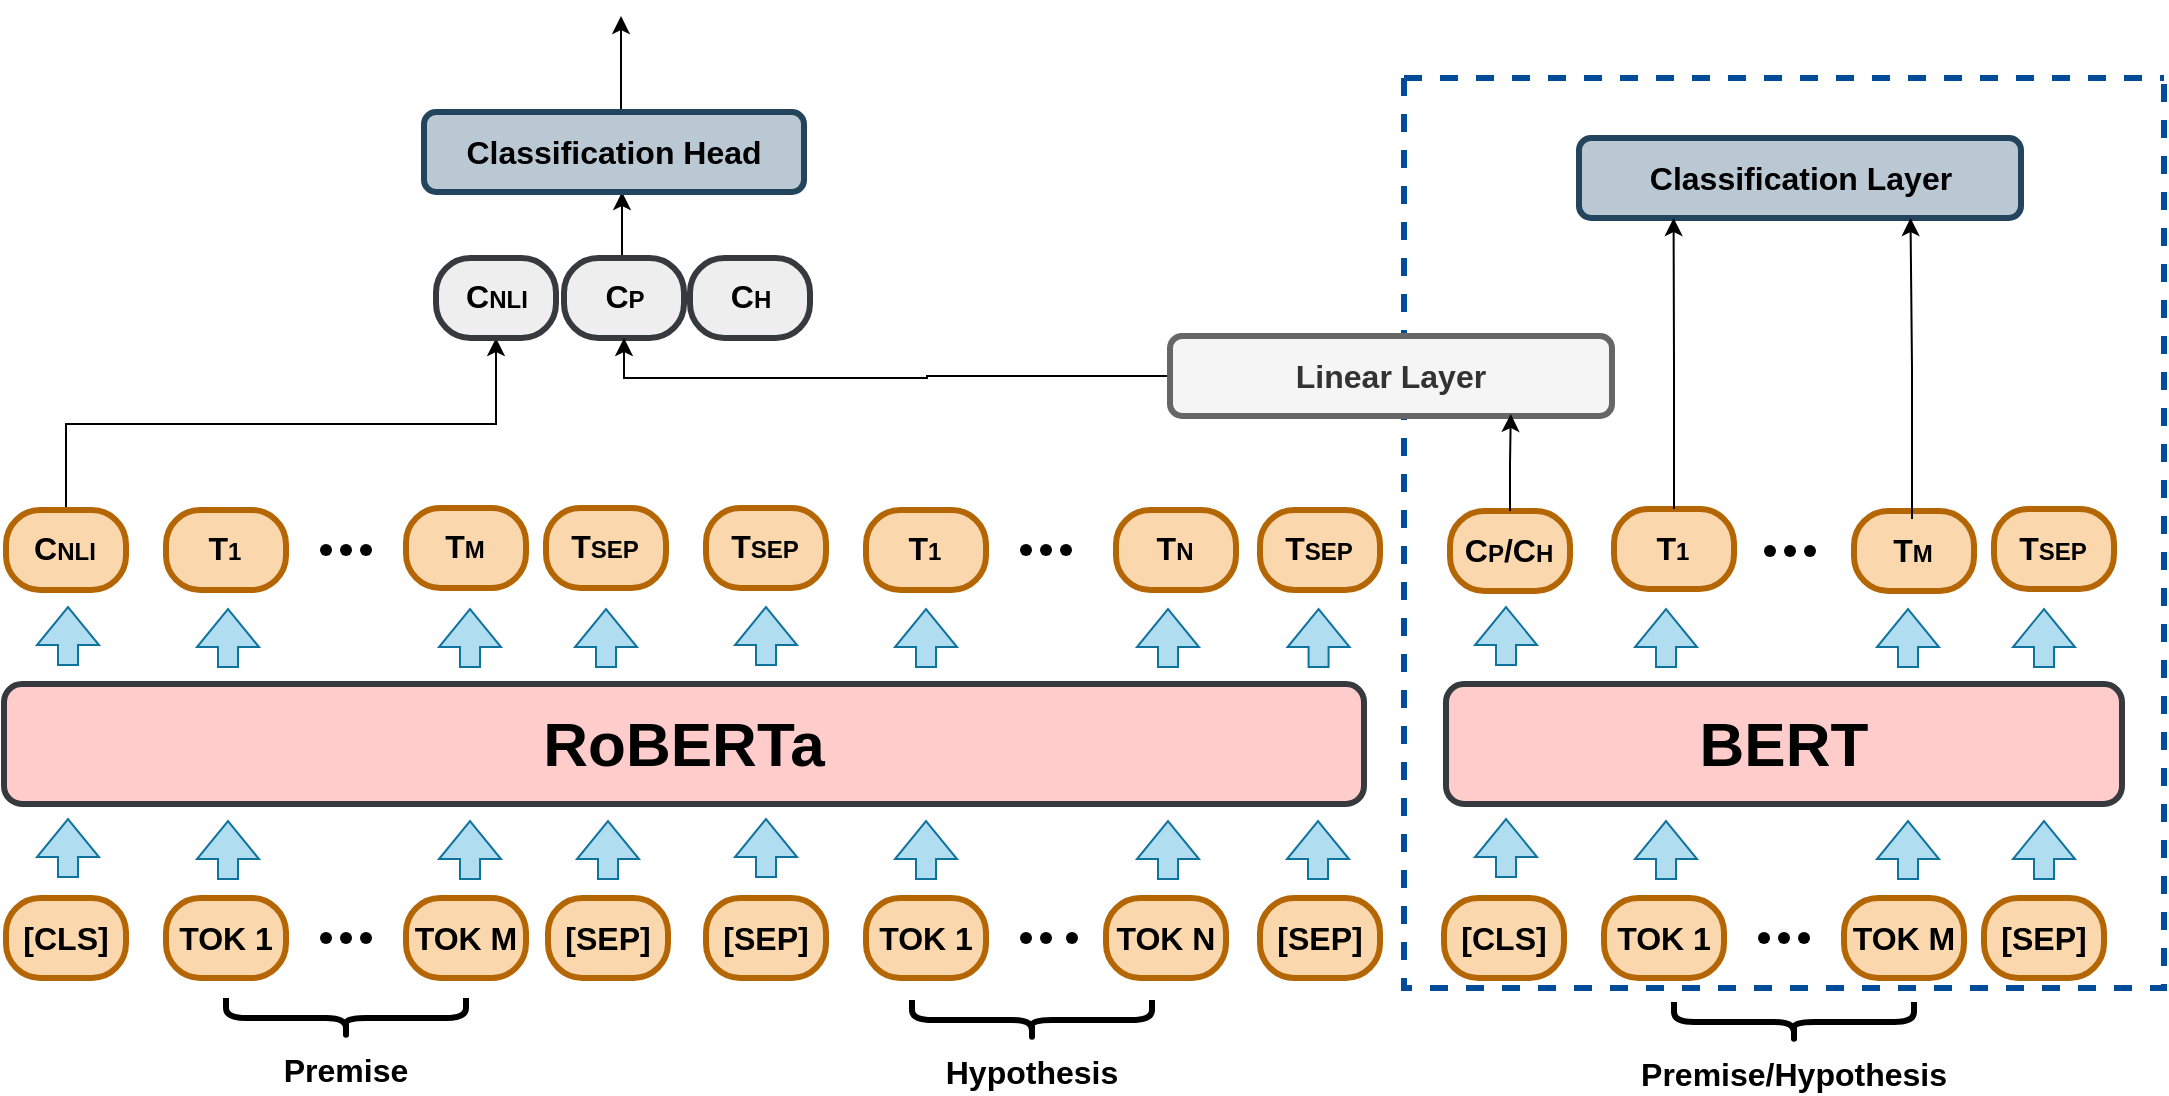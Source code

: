 <mxfile version="24.7.6">
  <diagram name="Page-1" id="c7558073-3199-34d8-9f00-42111426c3f3">
    <mxGraphModel dx="989" dy="624" grid="1" gridSize="10" guides="1" tooltips="1" connect="1" arrows="1" fold="1" page="1" pageScale="1" pageWidth="826" pageHeight="1169" background="none" math="0" shadow="0">
      <root>
        <mxCell id="0" />
        <mxCell id="1" parent="0" />
        <mxCell id="yOjdJgGesfleaYU3HEAB-116" value="" style="shape=flexArrow;endArrow=classic;html=1;rounded=0;fillColor=#b1ddf0;strokeColor=#10739e;movable=1;resizable=1;rotatable=1;deletable=1;editable=1;locked=0;connectable=1;" parent="1" edge="1">
          <mxGeometry width="50" height="50" relative="1" as="geometry">
            <mxPoint x="242" y="650" as="sourcePoint" />
            <mxPoint x="242" y="620" as="targetPoint" />
          </mxGeometry>
        </mxCell>
        <mxCell id="yOjdJgGesfleaYU3HEAB-131" value="" style="shape=flexArrow;endArrow=classic;html=1;rounded=0;fillColor=#b1ddf0;strokeColor=#10739e;movable=1;resizable=1;rotatable=1;deletable=1;editable=1;locked=0;connectable=1;" parent="1" edge="1">
          <mxGeometry width="50" height="50" relative="1" as="geometry">
            <mxPoint x="322" y="651" as="sourcePoint" />
            <mxPoint x="322" y="621" as="targetPoint" />
          </mxGeometry>
        </mxCell>
        <mxCell id="yOjdJgGesfleaYU3HEAB-134" value="" style="shape=flexArrow;endArrow=classic;html=1;rounded=0;fillColor=#b1ddf0;strokeColor=#10739e;movable=1;resizable=1;rotatable=1;deletable=1;editable=1;locked=0;connectable=1;" parent="1" edge="1">
          <mxGeometry width="50" height="50" relative="1" as="geometry">
            <mxPoint x="512" y="651" as="sourcePoint" />
            <mxPoint x="512" y="621" as="targetPoint" />
          </mxGeometry>
        </mxCell>
        <mxCell id="yOjdJgGesfleaYU3HEAB-137" value="" style="shape=flexArrow;endArrow=classic;html=1;rounded=0;fillColor=#b1ddf0;strokeColor=#10739e;movable=1;resizable=1;rotatable=1;deletable=1;editable=1;locked=0;connectable=1;" parent="1" edge="1">
          <mxGeometry width="50" height="50" relative="1" as="geometry">
            <mxPoint x="443" y="651" as="sourcePoint" />
            <mxPoint x="443" y="621" as="targetPoint" />
          </mxGeometry>
        </mxCell>
        <mxCell id="yOjdJgGesfleaYU3HEAB-97" value="[CLS]" style="whiteSpace=wrap;align=center;verticalAlign=middle;fontStyle=1;strokeWidth=3;fillColor=#fad7ac;strokeColor=#b46504;rounded=1;arcSize=43;movable=1;resizable=1;rotatable=1;deletable=1;editable=1;locked=0;connectable=1;fontSize=16;" parent="1" vertex="1">
          <mxGeometry x="211" y="660" width="60" height="40" as="geometry" />
        </mxCell>
        <mxCell id="yOjdJgGesfleaYU3HEAB-98" value="TOK 1" style="whiteSpace=wrap;align=center;verticalAlign=middle;fontStyle=1;strokeWidth=3;fillColor=#fad7ac;strokeColor=#b46504;rounded=1;arcSize=43;movable=1;resizable=1;rotatable=1;deletable=1;editable=1;locked=0;connectable=1;flipH=1;fontSize=16;" parent="1" vertex="1">
          <mxGeometry x="291" y="660" width="60" height="40" as="geometry" />
        </mxCell>
        <mxCell id="yOjdJgGesfleaYU3HEAB-99" value="TOK M" style="whiteSpace=wrap;align=center;verticalAlign=middle;fontStyle=1;strokeWidth=3;fillColor=#fad7ac;strokeColor=#b46504;rounded=1;arcSize=43;movable=1;resizable=1;rotatable=1;deletable=1;editable=1;locked=0;connectable=1;fontSize=16;" parent="1" vertex="1">
          <mxGeometry x="411" y="660" width="60" height="40" as="geometry" />
        </mxCell>
        <mxCell id="yOjdJgGesfleaYU3HEAB-100" value="[SEP]" style="whiteSpace=wrap;align=center;verticalAlign=middle;fontStyle=1;strokeWidth=3;fillColor=#fad7ac;strokeColor=#b46504;rounded=1;arcSize=43;movable=1;resizable=1;rotatable=1;deletable=1;editable=1;locked=0;connectable=1;fontSize=16;" parent="1" vertex="1">
          <mxGeometry x="482" y="660" width="60" height="40" as="geometry" />
        </mxCell>
        <mxCell id="yOjdJgGesfleaYU3HEAB-102" value="[SEP]" style="whiteSpace=wrap;align=center;verticalAlign=middle;fontStyle=1;strokeWidth=3;fillColor=#fad7ac;strokeColor=#b46504;rounded=1;arcSize=43;movable=1;resizable=1;rotatable=1;deletable=1;editable=1;locked=0;connectable=1;fontSize=16;" parent="1" vertex="1">
          <mxGeometry x="561" y="660" width="60" height="40" as="geometry" />
        </mxCell>
        <mxCell id="yOjdJgGesfleaYU3HEAB-104" value="" style="shape=waypoint;sketch=0;fillStyle=solid;size=6;pointerEvents=1;points=[];fillColor=none;resizable=1;rotatable=1;perimeter=centerPerimeter;snapToPoint=1;movable=1;deletable=1;editable=1;locked=0;connectable=1;fontSize=16;" parent="1" vertex="1">
          <mxGeometry x="361" y="670" width="20" height="20" as="geometry" />
        </mxCell>
        <mxCell id="yOjdJgGesfleaYU3HEAB-105" value="" style="shape=waypoint;sketch=0;fillStyle=solid;size=6;pointerEvents=1;points=[];fillColor=none;resizable=1;rotatable=1;perimeter=centerPerimeter;snapToPoint=1;movable=1;deletable=1;editable=1;locked=0;connectable=1;fontSize=16;" parent="1" vertex="1">
          <mxGeometry x="381" y="670" width="20" height="20" as="geometry" />
        </mxCell>
        <mxCell id="yOjdJgGesfleaYU3HEAB-106" value="" style="shape=waypoint;sketch=0;fillStyle=solid;size=6;pointerEvents=1;points=[];fillColor=none;resizable=1;rotatable=1;perimeter=centerPerimeter;snapToPoint=1;movable=1;deletable=1;editable=1;locked=0;connectable=1;fontSize=16;" parent="1" vertex="1">
          <mxGeometry x="371" y="670" width="20" height="20" as="geometry" />
        </mxCell>
        <mxCell id="yOjdJgGesfleaYU3HEAB-108" value="TOK 1" style="whiteSpace=wrap;align=center;verticalAlign=middle;fontStyle=1;strokeWidth=3;fillColor=#fad7ac;strokeColor=#b46504;rounded=1;arcSize=43;movable=1;resizable=1;rotatable=1;deletable=1;editable=1;locked=0;connectable=1;fontSize=16;" parent="1" vertex="1">
          <mxGeometry x="641" y="660" width="60" height="40" as="geometry" />
        </mxCell>
        <mxCell id="yOjdJgGesfleaYU3HEAB-109" value="TOK N" style="whiteSpace=wrap;align=center;verticalAlign=middle;fontStyle=1;strokeWidth=3;fillColor=#fad7ac;strokeColor=#b46504;rounded=1;arcSize=43;movable=1;resizable=1;rotatable=1;deletable=1;editable=1;locked=0;connectable=1;fontSize=16;" parent="1" vertex="1">
          <mxGeometry x="761" y="660" width="60" height="40" as="geometry" />
        </mxCell>
        <mxCell id="yOjdJgGesfleaYU3HEAB-110" value="" style="shape=waypoint;sketch=0;fillStyle=solid;size=6;pointerEvents=1;points=[];fillColor=none;resizable=1;rotatable=1;perimeter=centerPerimeter;snapToPoint=1;movable=1;deletable=1;editable=1;locked=0;connectable=1;fontSize=16;" parent="1" vertex="1">
          <mxGeometry x="711" y="670" width="20" height="20" as="geometry" />
        </mxCell>
        <mxCell id="yOjdJgGesfleaYU3HEAB-111" value="" style="shape=waypoint;sketch=0;fillStyle=solid;size=6;pointerEvents=1;points=[];fillColor=none;resizable=1;rotatable=1;perimeter=centerPerimeter;snapToPoint=1;movable=1;deletable=1;editable=1;locked=0;connectable=1;fontSize=16;" parent="1" vertex="1">
          <mxGeometry x="734" y="670" width="20" height="20" as="geometry" />
        </mxCell>
        <mxCell id="yOjdJgGesfleaYU3HEAB-112" value="" style="shape=waypoint;sketch=0;fillStyle=solid;size=6;pointerEvents=1;points=[];fillColor=none;resizable=1;rotatable=1;perimeter=centerPerimeter;snapToPoint=1;movable=1;deletable=1;editable=1;locked=0;connectable=1;fontSize=16;" parent="1" vertex="1">
          <mxGeometry x="721" y="670" width="20" height="20" as="geometry" />
        </mxCell>
        <mxCell id="yOjdJgGesfleaYU3HEAB-113" value="[SEP]" style="whiteSpace=wrap;align=center;verticalAlign=middle;fontStyle=1;strokeWidth=3;fillColor=#fad7ac;strokeColor=#b46504;rounded=1;arcSize=43;movable=1;resizable=1;rotatable=1;deletable=1;editable=1;locked=0;connectable=1;fontSize=16;" parent="1" vertex="1">
          <mxGeometry x="838" y="660" width="60" height="40" as="geometry" />
        </mxCell>
        <mxCell id="yOjdJgGesfleaYU3HEAB-150" value="" style="shape=flexArrow;endArrow=classic;html=1;rounded=0;fillColor=#b1ddf0;strokeColor=#10739e;movable=1;resizable=1;rotatable=1;deletable=1;editable=1;locked=0;connectable=1;" parent="1" edge="1">
          <mxGeometry width="50" height="50" relative="1" as="geometry">
            <mxPoint x="591" y="650" as="sourcePoint" />
            <mxPoint x="591" y="620" as="targetPoint" />
          </mxGeometry>
        </mxCell>
        <mxCell id="yOjdJgGesfleaYU3HEAB-151" value="" style="shape=flexArrow;endArrow=classic;html=1;rounded=0;fillColor=#b1ddf0;strokeColor=#10739e;movable=1;resizable=1;rotatable=1;deletable=1;editable=1;locked=0;connectable=1;" parent="1" edge="1">
          <mxGeometry width="50" height="50" relative="1" as="geometry">
            <mxPoint x="671" y="651" as="sourcePoint" />
            <mxPoint x="671" y="621" as="targetPoint" />
          </mxGeometry>
        </mxCell>
        <mxCell id="yOjdJgGesfleaYU3HEAB-152" value="" style="shape=flexArrow;endArrow=classic;html=1;rounded=0;fillColor=#b1ddf0;strokeColor=#10739e;movable=1;resizable=1;rotatable=1;deletable=1;editable=1;locked=0;connectable=1;" parent="1" edge="1">
          <mxGeometry width="50" height="50" relative="1" as="geometry">
            <mxPoint x="867" y="651" as="sourcePoint" />
            <mxPoint x="867" y="621" as="targetPoint" />
          </mxGeometry>
        </mxCell>
        <mxCell id="yOjdJgGesfleaYU3HEAB-153" value="" style="shape=flexArrow;endArrow=classic;html=1;rounded=0;fillColor=#b1ddf0;strokeColor=#10739e;movable=1;resizable=1;rotatable=1;deletable=1;editable=1;locked=0;connectable=1;" parent="1" edge="1">
          <mxGeometry width="50" height="50" relative="1" as="geometry">
            <mxPoint x="792" y="651" as="sourcePoint" />
            <mxPoint x="792" y="621" as="targetPoint" />
          </mxGeometry>
        </mxCell>
        <mxCell id="yOjdJgGesfleaYU3HEAB-154" value="&lt;font face=&quot;Helvetica&quot; style=&quot;font-size: 31px;&quot;&gt;&lt;b style=&quot;font-size: 31px;&quot;&gt;RoBERTa&lt;/b&gt;&lt;/font&gt;" style="rounded=1;whiteSpace=wrap;html=1;fillColor=#ffcccc;strokeColor=#36393d;strokeWidth=3;fontSize=31;" parent="1" vertex="1">
          <mxGeometry x="210" y="553" width="680" height="60" as="geometry" />
        </mxCell>
        <mxCell id="yOjdJgGesfleaYU3HEAB-209" style="edgeStyle=orthogonalEdgeStyle;rounded=0;orthogonalLoop=1;jettySize=auto;html=1;exitX=0.5;exitY=0;exitDx=0;exitDy=0;" parent="1" source="yOjdJgGesfleaYU3HEAB-155" target="yOjdJgGesfleaYU3HEAB-179" edge="1">
          <mxGeometry relative="1" as="geometry" />
        </mxCell>
        <mxCell id="yOjdJgGesfleaYU3HEAB-155" value="" style="whiteSpace=wrap;align=center;verticalAlign=middle;fontStyle=1;strokeWidth=3;fillColor=#fad7ac;strokeColor=#b46504;rounded=1;arcSize=43;movable=1;resizable=1;rotatable=1;deletable=1;editable=1;locked=0;connectable=1;fontSize=16;" parent="1" vertex="1">
          <mxGeometry x="211" y="466" width="60" height="40" as="geometry" />
        </mxCell>
        <mxCell id="yOjdJgGesfleaYU3HEAB-160" value="" style="shape=waypoint;sketch=0;fillStyle=solid;size=6;pointerEvents=1;points=[];fillColor=none;resizable=1;rotatable=1;perimeter=centerPerimeter;snapToPoint=1;movable=1;deletable=1;editable=1;locked=0;connectable=1;fontSize=16;" parent="1" vertex="1">
          <mxGeometry x="361" y="476" width="20" height="20" as="geometry" />
        </mxCell>
        <mxCell id="yOjdJgGesfleaYU3HEAB-161" value="" style="shape=waypoint;sketch=0;fillStyle=solid;size=6;pointerEvents=1;points=[];fillColor=none;resizable=1;rotatable=1;perimeter=centerPerimeter;snapToPoint=1;movable=1;deletable=1;editable=1;locked=0;connectable=1;fontSize=16;" parent="1" vertex="1">
          <mxGeometry x="381" y="476" width="20" height="20" as="geometry" />
        </mxCell>
        <mxCell id="yOjdJgGesfleaYU3HEAB-162" value="" style="shape=waypoint;sketch=0;fillStyle=solid;size=6;pointerEvents=1;points=[];fillColor=none;resizable=1;rotatable=1;perimeter=centerPerimeter;snapToPoint=1;movable=1;deletable=1;editable=1;locked=0;connectable=1;fontSize=16;" parent="1" vertex="1">
          <mxGeometry x="371" y="476" width="20" height="20" as="geometry" />
        </mxCell>
        <mxCell id="yOjdJgGesfleaYU3HEAB-165" value="" style="shape=waypoint;sketch=0;fillStyle=solid;size=6;pointerEvents=1;points=[];fillColor=none;resizable=1;rotatable=1;perimeter=centerPerimeter;snapToPoint=1;movable=1;deletable=1;editable=1;locked=0;connectable=1;fontSize=16;" parent="1" vertex="1">
          <mxGeometry x="711" y="476" width="20" height="20" as="geometry" />
        </mxCell>
        <mxCell id="yOjdJgGesfleaYU3HEAB-166" value="" style="shape=waypoint;sketch=0;fillStyle=solid;size=6;pointerEvents=1;points=[];fillColor=none;resizable=1;rotatable=1;perimeter=centerPerimeter;snapToPoint=1;movable=1;deletable=1;editable=1;locked=0;connectable=1;fontSize=16;" parent="1" vertex="1">
          <mxGeometry x="731" y="476" width="20" height="20" as="geometry" />
        </mxCell>
        <mxCell id="yOjdJgGesfleaYU3HEAB-167" value="" style="shape=waypoint;sketch=0;fillStyle=solid;size=6;pointerEvents=1;points=[];fillColor=none;resizable=1;rotatable=1;perimeter=centerPerimeter;snapToPoint=1;movable=1;deletable=1;editable=1;locked=0;connectable=1;fontSize=16;" parent="1" vertex="1">
          <mxGeometry x="721" y="476" width="20" height="20" as="geometry" />
        </mxCell>
        <mxCell id="yOjdJgGesfleaYU3HEAB-169" value="" style="shape=flexArrow;endArrow=classic;html=1;rounded=0;fillColor=#b1ddf0;strokeColor=#10739e;movable=1;resizable=1;rotatable=1;deletable=1;editable=1;locked=0;connectable=1;" parent="1" edge="1">
          <mxGeometry width="50" height="50" relative="1" as="geometry">
            <mxPoint x="242" y="544" as="sourcePoint" />
            <mxPoint x="242" y="514" as="targetPoint" />
          </mxGeometry>
        </mxCell>
        <mxCell id="yOjdJgGesfleaYU3HEAB-170" value="" style="shape=flexArrow;endArrow=classic;html=1;rounded=0;fillColor=#b1ddf0;strokeColor=#10739e;movable=1;resizable=1;rotatable=1;deletable=1;editable=1;locked=0;connectable=1;" parent="1" edge="1">
          <mxGeometry width="50" height="50" relative="1" as="geometry">
            <mxPoint x="322" y="545" as="sourcePoint" />
            <mxPoint x="322" y="515" as="targetPoint" />
          </mxGeometry>
        </mxCell>
        <mxCell id="yOjdJgGesfleaYU3HEAB-171" value="" style="shape=flexArrow;endArrow=classic;html=1;rounded=0;fillColor=#b1ddf0;strokeColor=#10739e;movable=1;resizable=1;rotatable=1;deletable=1;editable=1;locked=0;connectable=1;" parent="1" edge="1">
          <mxGeometry width="50" height="50" relative="1" as="geometry">
            <mxPoint x="511" y="545" as="sourcePoint" />
            <mxPoint x="511" y="515" as="targetPoint" />
          </mxGeometry>
        </mxCell>
        <mxCell id="yOjdJgGesfleaYU3HEAB-172" value="" style="shape=flexArrow;endArrow=classic;html=1;rounded=0;fillColor=#b1ddf0;strokeColor=#10739e;movable=1;resizable=1;rotatable=1;deletable=1;editable=1;locked=0;connectable=1;" parent="1" edge="1">
          <mxGeometry width="50" height="50" relative="1" as="geometry">
            <mxPoint x="443" y="545" as="sourcePoint" />
            <mxPoint x="443" y="515" as="targetPoint" />
          </mxGeometry>
        </mxCell>
        <mxCell id="yOjdJgGesfleaYU3HEAB-173" value="" style="shape=flexArrow;endArrow=classic;html=1;rounded=0;fillColor=#b1ddf0;strokeColor=#10739e;movable=1;resizable=1;rotatable=1;deletable=1;editable=1;locked=0;connectable=1;" parent="1" edge="1">
          <mxGeometry width="50" height="50" relative="1" as="geometry">
            <mxPoint x="591" y="544" as="sourcePoint" />
            <mxPoint x="591" y="514" as="targetPoint" />
          </mxGeometry>
        </mxCell>
        <mxCell id="yOjdJgGesfleaYU3HEAB-174" value="" style="shape=flexArrow;endArrow=classic;html=1;rounded=0;fillColor=#b1ddf0;strokeColor=#10739e;movable=1;resizable=1;rotatable=1;deletable=1;editable=1;locked=0;connectable=1;" parent="1" edge="1">
          <mxGeometry width="50" height="50" relative="1" as="geometry">
            <mxPoint x="671" y="545" as="sourcePoint" />
            <mxPoint x="671" y="515" as="targetPoint" />
          </mxGeometry>
        </mxCell>
        <mxCell id="yOjdJgGesfleaYU3HEAB-175" value="" style="shape=flexArrow;endArrow=classic;html=1;rounded=0;fillColor=#b1ddf0;strokeColor=#10739e;movable=1;resizable=1;rotatable=1;deletable=1;editable=1;locked=0;connectable=1;" parent="1" edge="1">
          <mxGeometry width="50" height="50" relative="1" as="geometry">
            <mxPoint x="867.29" y="545" as="sourcePoint" />
            <mxPoint x="867.29" y="515" as="targetPoint" />
          </mxGeometry>
        </mxCell>
        <mxCell id="yOjdJgGesfleaYU3HEAB-176" value="" style="shape=flexArrow;endArrow=classic;html=1;rounded=0;fillColor=#b1ddf0;strokeColor=#10739e;movable=1;resizable=1;rotatable=1;deletable=1;editable=1;locked=0;connectable=1;" parent="1" edge="1">
          <mxGeometry width="50" height="50" relative="1" as="geometry">
            <mxPoint x="792" y="545" as="sourcePoint" />
            <mxPoint x="792" y="515" as="targetPoint" />
          </mxGeometry>
        </mxCell>
        <mxCell id="yOjdJgGesfleaYU3HEAB-179" value="" style="whiteSpace=wrap;align=center;verticalAlign=middle;fontStyle=1;strokeWidth=3;fillColor=#eeeeee;strokeColor=#36393d;rounded=1;arcSize=43;movable=1;resizable=1;rotatable=1;deletable=1;editable=1;locked=0;connectable=1;fontSize=16;textShadow=1;" parent="1" vertex="1">
          <mxGeometry x="426" y="340" width="60" height="40" as="geometry" />
        </mxCell>
        <mxCell id="yOjdJgGesfleaYU3HEAB-219" style="edgeStyle=orthogonalEdgeStyle;rounded=0;orthogonalLoop=1;jettySize=auto;html=1;exitX=0.5;exitY=0;exitDx=0;exitDy=0;entryX=0.5;entryY=1;entryDx=0;entryDy=0;" parent="1" edge="1">
          <mxGeometry relative="1" as="geometry">
            <mxPoint x="524" y="340" as="sourcePoint" />
            <mxPoint x="519" y="307" as="targetPoint" />
          </mxGeometry>
        </mxCell>
        <mxCell id="yOjdJgGesfleaYU3HEAB-180" value="" style="whiteSpace=wrap;align=center;verticalAlign=middle;fontStyle=1;strokeWidth=3;fillColor=#eeeeee;strokeColor=#36393d;rounded=1;arcSize=43;movable=1;resizable=1;rotatable=1;deletable=1;editable=1;locked=0;connectable=1;fontSize=16;" parent="1" vertex="1">
          <mxGeometry x="490" y="340" width="60" height="40" as="geometry" />
        </mxCell>
        <mxCell id="yOjdJgGesfleaYU3HEAB-181" value="" style="whiteSpace=wrap;align=center;verticalAlign=middle;fontStyle=1;strokeWidth=3;fillColor=#eeeeee;strokeColor=#36393d;rounded=1;arcSize=43;movable=1;resizable=1;rotatable=1;deletable=1;editable=1;locked=0;connectable=1;fontSize=16;" parent="1" vertex="1">
          <mxGeometry x="553" y="340" width="60" height="40" as="geometry" />
        </mxCell>
        <mxCell id="yOjdJgGesfleaYU3HEAB-221" value="" style="edgeStyle=orthogonalEdgeStyle;rounded=0;orthogonalLoop=1;jettySize=auto;html=1;" parent="1" edge="1">
          <mxGeometry relative="1" as="geometry">
            <mxPoint x="518.5" y="299" as="sourcePoint" />
            <mxPoint x="518.5" y="219" as="targetPoint" />
          </mxGeometry>
        </mxCell>
        <mxCell id="yOjdJgGesfleaYU3HEAB-182" value="&lt;font face=&quot;Helvetica&quot; style=&quot;font-size: 16px;&quot;&gt;&lt;b style=&quot;font-size: 16px;&quot;&gt;Classification Head&lt;/b&gt;&lt;/font&gt;" style="rounded=1;whiteSpace=wrap;html=1;strokeWidth=3;fillColor=#bac8d3;strokeColor=#23445d;fontSize=16;" parent="1" vertex="1">
          <mxGeometry x="420" y="267" width="190" height="40" as="geometry" />
        </mxCell>
        <mxCell id="yOjdJgGesfleaYU3HEAB-184" value="" style="shape=flexArrow;endArrow=classic;html=1;rounded=0;fillColor=#b1ddf0;strokeColor=#10739e;movable=1;resizable=1;rotatable=1;deletable=1;editable=1;locked=0;connectable=1;" parent="1" edge="1">
          <mxGeometry width="50" height="50" relative="1" as="geometry">
            <mxPoint x="961" y="650" as="sourcePoint" />
            <mxPoint x="961" y="620" as="targetPoint" />
          </mxGeometry>
        </mxCell>
        <mxCell id="yOjdJgGesfleaYU3HEAB-185" value="" style="shape=flexArrow;endArrow=classic;html=1;rounded=0;fillColor=#b1ddf0;strokeColor=#10739e;movable=1;resizable=1;rotatable=1;deletable=1;editable=1;locked=0;connectable=1;" parent="1" edge="1">
          <mxGeometry width="50" height="50" relative="1" as="geometry">
            <mxPoint x="1041" y="651" as="sourcePoint" />
            <mxPoint x="1041" y="621" as="targetPoint" />
          </mxGeometry>
        </mxCell>
        <mxCell id="yOjdJgGesfleaYU3HEAB-186" value="" style="shape=flexArrow;endArrow=classic;html=1;rounded=0;fillColor=#b1ddf0;strokeColor=#10739e;movable=1;resizable=1;rotatable=1;deletable=1;editable=1;locked=0;connectable=1;" parent="1" edge="1">
          <mxGeometry width="50" height="50" relative="1" as="geometry">
            <mxPoint x="1230" y="651" as="sourcePoint" />
            <mxPoint x="1230" y="621" as="targetPoint" />
          </mxGeometry>
        </mxCell>
        <mxCell id="yOjdJgGesfleaYU3HEAB-187" value="" style="shape=flexArrow;endArrow=classic;html=1;rounded=0;fillColor=#b1ddf0;strokeColor=#10739e;movable=1;resizable=1;rotatable=1;deletable=1;editable=1;locked=0;connectable=1;" parent="1" edge="1">
          <mxGeometry width="50" height="50" relative="1" as="geometry">
            <mxPoint x="1162" y="651" as="sourcePoint" />
            <mxPoint x="1162" y="621" as="targetPoint" />
          </mxGeometry>
        </mxCell>
        <mxCell id="yOjdJgGesfleaYU3HEAB-188" value="[CLS]" style="whiteSpace=wrap;align=center;verticalAlign=middle;fontStyle=1;strokeWidth=3;fillColor=#fad7ac;strokeColor=#b46504;rounded=1;arcSize=43;movable=1;resizable=1;rotatable=1;deletable=1;editable=1;locked=0;connectable=1;fontSize=16;" parent="1" vertex="1">
          <mxGeometry x="930" y="660" width="60" height="40" as="geometry" />
        </mxCell>
        <mxCell id="yOjdJgGesfleaYU3HEAB-189" value="TOK 1" style="whiteSpace=wrap;align=center;verticalAlign=middle;fontStyle=1;strokeWidth=3;fillColor=#fad7ac;strokeColor=#b46504;rounded=1;arcSize=43;movable=1;resizable=1;rotatable=1;deletable=1;editable=1;locked=0;connectable=1;flipH=1;fontSize=16;" parent="1" vertex="1">
          <mxGeometry x="1010" y="660" width="60" height="40" as="geometry" />
        </mxCell>
        <mxCell id="yOjdJgGesfleaYU3HEAB-190" value="TOK M" style="whiteSpace=wrap;align=center;verticalAlign=middle;fontStyle=1;strokeWidth=3;fillColor=#fad7ac;strokeColor=#b46504;rounded=1;arcSize=43;movable=1;resizable=1;rotatable=1;deletable=1;editable=1;locked=0;connectable=1;fontSize=16;" parent="1" vertex="1">
          <mxGeometry x="1130" y="660" width="60" height="40" as="geometry" />
        </mxCell>
        <mxCell id="yOjdJgGesfleaYU3HEAB-191" value="[SEP]" style="whiteSpace=wrap;align=center;verticalAlign=middle;fontStyle=1;strokeWidth=3;fillColor=#fad7ac;strokeColor=#b46504;rounded=1;arcSize=43;movable=1;resizable=1;rotatable=1;deletable=1;editable=1;locked=0;connectable=1;fontSize=16;" parent="1" vertex="1">
          <mxGeometry x="1200" y="660" width="60" height="40" as="geometry" />
        </mxCell>
        <mxCell id="yOjdJgGesfleaYU3HEAB-192" value="" style="shape=waypoint;sketch=0;fillStyle=solid;size=6;pointerEvents=1;points=[];fillColor=none;resizable=1;rotatable=1;perimeter=centerPerimeter;snapToPoint=1;movable=1;deletable=1;editable=1;locked=0;connectable=1;fontSize=16;" parent="1" vertex="1">
          <mxGeometry x="1080" y="670" width="20" height="20" as="geometry" />
        </mxCell>
        <mxCell id="yOjdJgGesfleaYU3HEAB-193" value="" style="shape=waypoint;sketch=0;fillStyle=solid;size=6;pointerEvents=1;points=[];fillColor=none;resizable=1;rotatable=1;perimeter=centerPerimeter;snapToPoint=1;movable=1;deletable=1;editable=1;locked=0;connectable=1;fontSize=16;" parent="1" vertex="1">
          <mxGeometry x="1100" y="670" width="20" height="20" as="geometry" />
        </mxCell>
        <mxCell id="yOjdJgGesfleaYU3HEAB-194" value="" style="shape=waypoint;sketch=0;fillStyle=solid;size=6;pointerEvents=1;points=[];fillColor=none;resizable=1;rotatable=1;perimeter=centerPerimeter;snapToPoint=1;movable=1;deletable=1;editable=1;locked=0;connectable=1;fontSize=16;" parent="1" vertex="1">
          <mxGeometry x="1090" y="670" width="20" height="20" as="geometry" />
        </mxCell>
        <mxCell id="yOjdJgGesfleaYU3HEAB-202" value="" style="shape=flexArrow;endArrow=classic;html=1;rounded=0;fillColor=#b1ddf0;strokeColor=#10739e;movable=1;resizable=1;rotatable=1;deletable=1;editable=1;locked=0;connectable=1;" parent="1" edge="1">
          <mxGeometry width="50" height="50" relative="1" as="geometry">
            <mxPoint x="961" y="544" as="sourcePoint" />
            <mxPoint x="961" y="514" as="targetPoint" />
          </mxGeometry>
        </mxCell>
        <mxCell id="yOjdJgGesfleaYU3HEAB-203" value="" style="shape=flexArrow;endArrow=classic;html=1;rounded=0;fillColor=#b1ddf0;strokeColor=#10739e;movable=1;resizable=1;rotatable=1;deletable=1;editable=1;locked=0;connectable=1;" parent="1" edge="1">
          <mxGeometry width="50" height="50" relative="1" as="geometry">
            <mxPoint x="1041" y="545" as="sourcePoint" />
            <mxPoint x="1041" y="515" as="targetPoint" />
          </mxGeometry>
        </mxCell>
        <mxCell id="yOjdJgGesfleaYU3HEAB-204" value="" style="shape=flexArrow;endArrow=classic;html=1;rounded=0;fillColor=#b1ddf0;strokeColor=#10739e;movable=1;resizable=1;rotatable=1;deletable=1;editable=1;locked=0;connectable=1;" parent="1" edge="1">
          <mxGeometry width="50" height="50" relative="1" as="geometry">
            <mxPoint x="1230" y="545" as="sourcePoint" />
            <mxPoint x="1230" y="515" as="targetPoint" />
          </mxGeometry>
        </mxCell>
        <mxCell id="yOjdJgGesfleaYU3HEAB-205" value="" style="shape=flexArrow;endArrow=classic;html=1;rounded=0;fillColor=#b1ddf0;strokeColor=#10739e;movable=1;resizable=1;rotatable=1;deletable=1;editable=1;locked=0;connectable=1;" parent="1" edge="1">
          <mxGeometry width="50" height="50" relative="1" as="geometry">
            <mxPoint x="1162" y="545" as="sourcePoint" />
            <mxPoint x="1162" y="515" as="targetPoint" />
          </mxGeometry>
        </mxCell>
        <mxCell id="yOjdJgGesfleaYU3HEAB-206" value="&lt;font face=&quot;Helvetica&quot; style=&quot;font-size: 31px;&quot;&gt;&lt;b style=&quot;font-size: 31px;&quot;&gt;BERT&lt;/b&gt;&lt;/font&gt;" style="rounded=1;whiteSpace=wrap;html=1;fillColor=#ffcccc;strokeColor=#36393d;strokeWidth=3;fontSize=31;" parent="1" vertex="1">
          <mxGeometry x="931" y="553" width="338" height="60" as="geometry" />
        </mxCell>
        <mxCell id="yOjdJgGesfleaYU3HEAB-207" value="&lt;font style=&quot;font-size: 16px;&quot; face=&quot;Helvetica&quot;&gt;&lt;b style=&quot;font-size: 16px;&quot;&gt;Classification Layer&lt;/b&gt;&lt;/font&gt;" style="rounded=1;whiteSpace=wrap;html=1;strokeWidth=3;fillColor=#bac8d3;strokeColor=#23445d;fontSize=16;" parent="1" vertex="1">
          <mxGeometry x="997.5" y="280" width="221" height="40" as="geometry" />
        </mxCell>
        <mxCell id="yOjdJgGesfleaYU3HEAB-210" style="edgeStyle=orthogonalEdgeStyle;rounded=0;orthogonalLoop=1;jettySize=auto;html=1;exitX=0;exitY=0.5;exitDx=0;exitDy=0;entryX=0.5;entryY=1;entryDx=0;entryDy=0;" parent="1" source="yOjdJgGesfleaYU3HEAB-208" target="yOjdJgGesfleaYU3HEAB-180" edge="1">
          <mxGeometry relative="1" as="geometry" />
        </mxCell>
        <mxCell id="yOjdJgGesfleaYU3HEAB-212" value="" style="swimlane;startSize=0;strokeWidth=3;dashed=1;strokeColor=#004C99;" parent="1" vertex="1">
          <mxGeometry x="910" y="250" width="380" height="455" as="geometry" />
        </mxCell>
        <mxCell id="-4hhy1pUOCJqZTsLrMnr-24" value="" style="whiteSpace=wrap;align=center;verticalAlign=middle;fontStyle=1;strokeWidth=3;fillColor=#fad7ac;strokeColor=#b46504;rounded=1;arcSize=43;movable=1;resizable=1;rotatable=1;deletable=1;editable=1;locked=0;connectable=1;fontSize=16;" vertex="1" parent="yOjdJgGesfleaYU3HEAB-212">
          <mxGeometry x="23" y="216.5" width="60" height="40" as="geometry" />
        </mxCell>
        <mxCell id="-4hhy1pUOCJqZTsLrMnr-25" value="" style="shape=waypoint;sketch=0;fillStyle=solid;size=6;pointerEvents=1;points=[];fillColor=none;resizable=1;rotatable=1;perimeter=centerPerimeter;snapToPoint=1;movable=1;deletable=1;editable=1;locked=0;connectable=1;fontSize=16;" vertex="1" parent="yOjdJgGesfleaYU3HEAB-212">
          <mxGeometry x="173" y="226.5" width="20" height="20" as="geometry" />
        </mxCell>
        <mxCell id="-4hhy1pUOCJqZTsLrMnr-26" value="" style="shape=waypoint;sketch=0;fillStyle=solid;size=6;pointerEvents=1;points=[];fillColor=none;resizable=1;rotatable=1;perimeter=centerPerimeter;snapToPoint=1;movable=1;deletable=1;editable=1;locked=0;connectable=1;fontSize=16;" vertex="1" parent="yOjdJgGesfleaYU3HEAB-212">
          <mxGeometry x="193" y="226.5" width="20" height="20" as="geometry" />
        </mxCell>
        <mxCell id="-4hhy1pUOCJqZTsLrMnr-27" value="" style="shape=waypoint;sketch=0;fillStyle=solid;size=6;pointerEvents=1;points=[];fillColor=none;resizable=1;rotatable=1;perimeter=centerPerimeter;snapToPoint=1;movable=1;deletable=1;editable=1;locked=0;connectable=1;fontSize=16;" vertex="1" parent="yOjdJgGesfleaYU3HEAB-212">
          <mxGeometry x="183" y="226.5" width="20" height="20" as="geometry" />
        </mxCell>
        <mxCell id="-4hhy1pUOCJqZTsLrMnr-28" value="&lt;span&gt;&lt;font style=&quot;font-size: 16px;&quot;&gt;C&lt;/font&gt;P&lt;/span&gt;&lt;font style=&quot;font-size: 16px;&quot;&gt;/&lt;/font&gt;&lt;font style=&quot;&quot;&gt;&lt;span style=&quot;font-size: 16px;&quot;&gt;C&lt;/span&gt;&lt;/font&gt;H" style="text;html=1;align=center;verticalAlign=middle;resizable=0;points=[];autosize=1;strokeColor=none;fillColor=none;fontStyle=1" vertex="1" parent="yOjdJgGesfleaYU3HEAB-212">
          <mxGeometry x="17" y="220.5" width="70" height="30" as="geometry" />
        </mxCell>
        <mxCell id="-4hhy1pUOCJqZTsLrMnr-29" value="" style="whiteSpace=wrap;align=center;verticalAlign=middle;fontStyle=1;strokeWidth=3;fillColor=#fad7ac;strokeColor=#b46504;rounded=1;arcSize=43;movable=1;resizable=1;rotatable=1;deletable=1;editable=1;locked=0;connectable=1;fontSize=16;" vertex="1" parent="yOjdJgGesfleaYU3HEAB-212">
          <mxGeometry x="105" y="215.5" width="60" height="40" as="geometry" />
        </mxCell>
        <mxCell id="-4hhy1pUOCJqZTsLrMnr-30" value="&lt;span style=&quot;font-size: 16px;&quot;&gt;T&lt;/span&gt;1" style="text;html=1;align=center;verticalAlign=middle;resizable=0;points=[];autosize=1;strokeColor=none;fillColor=none;fontStyle=1" vertex="1" parent="yOjdJgGesfleaYU3HEAB-212">
          <mxGeometry x="114" y="219.5" width="40" height="30" as="geometry" />
        </mxCell>
        <mxCell id="-4hhy1pUOCJqZTsLrMnr-31" value="" style="whiteSpace=wrap;align=center;verticalAlign=middle;fontStyle=1;strokeWidth=3;fillColor=#fad7ac;strokeColor=#b46504;rounded=1;arcSize=43;movable=1;resizable=1;rotatable=1;deletable=1;editable=1;locked=0;connectable=1;fontSize=16;" vertex="1" parent="yOjdJgGesfleaYU3HEAB-212">
          <mxGeometry x="225" y="216.5" width="60" height="40" as="geometry" />
        </mxCell>
        <mxCell id="-4hhy1pUOCJqZTsLrMnr-32" value="&lt;span style=&quot;font-size: 16px;&quot;&gt;T&lt;/span&gt;M" style="text;html=1;align=center;verticalAlign=middle;resizable=0;points=[];autosize=1;strokeColor=none;fillColor=none;fontStyle=1" vertex="1" parent="yOjdJgGesfleaYU3HEAB-212">
          <mxGeometry x="234" y="220.5" width="40" height="30" as="geometry" />
        </mxCell>
        <mxCell id="-4hhy1pUOCJqZTsLrMnr-33" value="" style="whiteSpace=wrap;align=center;verticalAlign=middle;fontStyle=1;strokeWidth=3;fillColor=#fad7ac;strokeColor=#b46504;rounded=1;arcSize=43;movable=1;resizable=1;rotatable=1;deletable=1;editable=1;locked=0;connectable=1;fontSize=16;" vertex="1" parent="yOjdJgGesfleaYU3HEAB-212">
          <mxGeometry x="295" y="215.5" width="60" height="40" as="geometry" />
        </mxCell>
        <mxCell id="-4hhy1pUOCJqZTsLrMnr-34" value="&lt;span style=&quot;font-size: 16px;&quot;&gt;T&lt;/span&gt;SEP" style="text;html=1;align=center;verticalAlign=middle;resizable=0;points=[];autosize=1;strokeColor=none;fillColor=none;fontStyle=1" vertex="1" parent="yOjdJgGesfleaYU3HEAB-212">
          <mxGeometry x="294" y="219.5" width="60" height="30" as="geometry" />
        </mxCell>
        <mxCell id="yOjdJgGesfleaYU3HEAB-208" value="&lt;font style=&quot;font-size: 16px;&quot; face=&quot;Helvetica&quot;&gt;&lt;b style=&quot;font-size: 16px;&quot;&gt;Linear&amp;nbsp;&lt;/b&gt;&lt;/font&gt;&lt;b style=&quot;font-size: 16px;&quot;&gt;Layer&lt;/b&gt;" style="rounded=1;whiteSpace=wrap;html=1;strokeWidth=3;fillColor=#f5f5f5;strokeColor=#666666;fontColor=#333333;fontSize=16;" parent="1" vertex="1">
          <mxGeometry x="793" y="379" width="221" height="40" as="geometry" />
        </mxCell>
        <mxCell id="yOjdJgGesfleaYU3HEAB-222" value="&lt;b&gt;&lt;font style=&quot;font-size: 16px;&quot;&gt;Premise&lt;/font&gt;&lt;/b&gt;" style="shape=curlyBracket;whiteSpace=wrap;html=1;rounded=1;labelPosition=center;verticalLabelPosition=bottom;align=center;verticalAlign=top;flipV=1;flipH=1;direction=south;size=0.5;strokeWidth=3;" parent="1" vertex="1">
          <mxGeometry x="321" y="710" width="120" height="20" as="geometry" />
        </mxCell>
        <mxCell id="yOjdJgGesfleaYU3HEAB-228" value="&lt;b&gt;&lt;font style=&quot;font-size: 16px;&quot;&gt;Hypothesis&lt;/font&gt;&lt;/b&gt;" style="shape=curlyBracket;whiteSpace=wrap;html=1;rounded=1;labelPosition=center;verticalLabelPosition=bottom;align=center;verticalAlign=top;flipV=1;flipH=1;direction=south;size=0.5;strokeWidth=3;" parent="1" vertex="1">
          <mxGeometry x="664" y="711" width="120" height="20" as="geometry" />
        </mxCell>
        <mxCell id="yOjdJgGesfleaYU3HEAB-229" value="&lt;b&gt;&lt;font style=&quot;font-size: 16px;&quot;&gt;Premise/Hypothesis&lt;/font&gt;&lt;/b&gt;" style="shape=curlyBracket;whiteSpace=wrap;html=1;rounded=1;labelPosition=center;verticalLabelPosition=bottom;align=center;verticalAlign=top;flipV=1;flipH=1;direction=south;size=0.5;strokeWidth=3;" parent="1" vertex="1">
          <mxGeometry x="1045" y="712" width="120" height="20" as="geometry" />
        </mxCell>
        <mxCell id="-4hhy1pUOCJqZTsLrMnr-5" value="&lt;span&gt;&lt;font style=&quot;font-size: 16px;&quot;&gt;C&lt;/font&gt;NLI&lt;/span&gt;" style="text;html=1;align=center;verticalAlign=middle;resizable=0;points=[];autosize=1;strokeColor=none;fillColor=none;fontStyle=1" vertex="1" parent="1">
          <mxGeometry x="215" y="470" width="50" height="30" as="geometry" />
        </mxCell>
        <mxCell id="-4hhy1pUOCJqZTsLrMnr-6" value="" style="whiteSpace=wrap;align=center;verticalAlign=middle;fontStyle=1;strokeWidth=3;fillColor=#fad7ac;strokeColor=#b46504;rounded=1;arcSize=43;movable=1;resizable=1;rotatable=1;deletable=1;editable=1;locked=0;connectable=1;fontSize=16;" vertex="1" parent="1">
          <mxGeometry x="291" y="466" width="60" height="40" as="geometry" />
        </mxCell>
        <mxCell id="-4hhy1pUOCJqZTsLrMnr-7" value="&lt;span style=&quot;font-size: 16px;&quot;&gt;T&lt;/span&gt;1" style="text;html=1;align=center;verticalAlign=middle;resizable=0;points=[];autosize=1;strokeColor=none;fillColor=none;fontStyle=1" vertex="1" parent="1">
          <mxGeometry x="300" y="470" width="40" height="30" as="geometry" />
        </mxCell>
        <mxCell id="-4hhy1pUOCJqZTsLrMnr-10" value="" style="whiteSpace=wrap;align=center;verticalAlign=middle;fontStyle=1;strokeWidth=3;fillColor=#fad7ac;strokeColor=#b46504;rounded=1;arcSize=43;movable=1;resizable=1;rotatable=1;deletable=1;editable=1;locked=0;connectable=1;fontSize=16;" vertex="1" parent="1">
          <mxGeometry x="411" y="465" width="60" height="40" as="geometry" />
        </mxCell>
        <mxCell id="-4hhy1pUOCJqZTsLrMnr-11" value="&lt;span style=&quot;font-size: 16px;&quot;&gt;T&lt;/span&gt;M" style="text;html=1;align=center;verticalAlign=middle;resizable=0;points=[];autosize=1;strokeColor=none;fillColor=none;fontStyle=1" vertex="1" parent="1">
          <mxGeometry x="420" y="469" width="40" height="30" as="geometry" />
        </mxCell>
        <mxCell id="-4hhy1pUOCJqZTsLrMnr-12" value="" style="whiteSpace=wrap;align=center;verticalAlign=middle;fontStyle=1;strokeWidth=3;fillColor=#fad7ac;strokeColor=#b46504;rounded=1;arcSize=43;movable=1;resizable=1;rotatable=1;deletable=1;editable=1;locked=0;connectable=1;fontSize=16;" vertex="1" parent="1">
          <mxGeometry x="481" y="465" width="60" height="40" as="geometry" />
        </mxCell>
        <mxCell id="-4hhy1pUOCJqZTsLrMnr-13" value="&lt;span style=&quot;font-size: 16px;&quot;&gt;T&lt;/span&gt;SEP" style="text;html=1;align=center;verticalAlign=middle;resizable=0;points=[];autosize=1;strokeColor=none;fillColor=none;fontStyle=1" vertex="1" parent="1">
          <mxGeometry x="480" y="469" width="60" height="30" as="geometry" />
        </mxCell>
        <mxCell id="-4hhy1pUOCJqZTsLrMnr-14" value="" style="whiteSpace=wrap;align=center;verticalAlign=middle;fontStyle=1;strokeWidth=3;fillColor=#fad7ac;strokeColor=#b46504;rounded=1;arcSize=43;movable=1;resizable=1;rotatable=1;deletable=1;editable=1;locked=0;connectable=1;fontSize=16;" vertex="1" parent="1">
          <mxGeometry x="561" y="465" width="60" height="40" as="geometry" />
        </mxCell>
        <mxCell id="-4hhy1pUOCJqZTsLrMnr-15" value="&lt;span style=&quot;font-size: 16px;&quot;&gt;T&lt;/span&gt;SEP" style="text;html=1;align=center;verticalAlign=middle;resizable=0;points=[];autosize=1;strokeColor=none;fillColor=none;fontStyle=1" vertex="1" parent="1">
          <mxGeometry x="560" y="469" width="60" height="30" as="geometry" />
        </mxCell>
        <mxCell id="-4hhy1pUOCJqZTsLrMnr-16" value="" style="whiteSpace=wrap;align=center;verticalAlign=middle;fontStyle=1;strokeWidth=3;fillColor=#fad7ac;strokeColor=#b46504;rounded=1;arcSize=43;movable=1;resizable=1;rotatable=1;deletable=1;editable=1;locked=0;connectable=1;fontSize=16;" vertex="1" parent="1">
          <mxGeometry x="641" y="466" width="60" height="40" as="geometry" />
        </mxCell>
        <mxCell id="-4hhy1pUOCJqZTsLrMnr-17" value="&lt;span style=&quot;font-size: 16px;&quot;&gt;T&lt;/span&gt;1" style="text;html=1;align=center;verticalAlign=middle;resizable=0;points=[];autosize=1;strokeColor=none;fillColor=none;fontStyle=1" vertex="1" parent="1">
          <mxGeometry x="650" y="470" width="40" height="30" as="geometry" />
        </mxCell>
        <mxCell id="-4hhy1pUOCJqZTsLrMnr-20" value="" style="whiteSpace=wrap;align=center;verticalAlign=middle;fontStyle=1;strokeWidth=3;fillColor=#fad7ac;strokeColor=#b46504;rounded=1;arcSize=43;movable=1;resizable=1;rotatable=1;deletable=1;editable=1;locked=0;connectable=1;fontSize=16;" vertex="1" parent="1">
          <mxGeometry x="766" y="466" width="60" height="40" as="geometry" />
        </mxCell>
        <mxCell id="-4hhy1pUOCJqZTsLrMnr-21" value="&lt;span style=&quot;font-size: 16px;&quot;&gt;T&lt;/span&gt;N" style="text;html=1;align=center;verticalAlign=middle;resizable=0;points=[];autosize=1;strokeColor=none;fillColor=none;fontStyle=1" vertex="1" parent="1">
          <mxGeometry x="775" y="470" width="40" height="30" as="geometry" />
        </mxCell>
        <mxCell id="-4hhy1pUOCJqZTsLrMnr-22" value="" style="whiteSpace=wrap;align=center;verticalAlign=middle;fontStyle=1;strokeWidth=3;fillColor=#fad7ac;strokeColor=#b46504;rounded=1;arcSize=43;movable=1;resizable=1;rotatable=1;deletable=1;editable=1;locked=0;connectable=1;fontSize=16;" vertex="1" parent="1">
          <mxGeometry x="838" y="466" width="60" height="40" as="geometry" />
        </mxCell>
        <mxCell id="-4hhy1pUOCJqZTsLrMnr-23" value="&lt;span style=&quot;font-size: 16px;&quot;&gt;T&lt;/span&gt;SEP" style="text;html=1;align=center;verticalAlign=middle;resizable=0;points=[];autosize=1;strokeColor=none;fillColor=none;fontStyle=1" vertex="1" parent="1">
          <mxGeometry x="837" y="470" width="60" height="30" as="geometry" />
        </mxCell>
        <mxCell id="-4hhy1pUOCJqZTsLrMnr-39" style="edgeStyle=orthogonalEdgeStyle;rounded=0;orthogonalLoop=1;jettySize=auto;html=1;entryX=0.771;entryY=0.975;entryDx=0;entryDy=0;entryPerimeter=0;" edge="1" parent="1" source="-4hhy1pUOCJqZTsLrMnr-24" target="yOjdJgGesfleaYU3HEAB-208">
          <mxGeometry relative="1" as="geometry" />
        </mxCell>
        <mxCell id="-4hhy1pUOCJqZTsLrMnr-40" style="edgeStyle=orthogonalEdgeStyle;rounded=0;orthogonalLoop=1;jettySize=auto;html=1;exitX=0.5;exitY=0;exitDx=0;exitDy=0;entryX=0.214;entryY=1;entryDx=0;entryDy=0;entryPerimeter=0;" edge="1" parent="1" source="-4hhy1pUOCJqZTsLrMnr-29" target="yOjdJgGesfleaYU3HEAB-207">
          <mxGeometry relative="1" as="geometry" />
        </mxCell>
        <mxCell id="-4hhy1pUOCJqZTsLrMnr-41" style="edgeStyle=orthogonalEdgeStyle;rounded=0;orthogonalLoop=1;jettySize=auto;html=1;entryX=0.75;entryY=1;entryDx=0;entryDy=0;" edge="1" parent="1" source="-4hhy1pUOCJqZTsLrMnr-32" target="yOjdJgGesfleaYU3HEAB-207">
          <mxGeometry relative="1" as="geometry" />
        </mxCell>
        <mxCell id="-4hhy1pUOCJqZTsLrMnr-42" value="&lt;span&gt;&lt;font style=&quot;font-size: 16px;&quot;&gt;C&lt;/font&gt;NLI&lt;/span&gt;" style="text;html=1;align=center;verticalAlign=middle;resizable=0;points=[];autosize=1;strokeColor=none;fillColor=none;fontStyle=1" vertex="1" parent="1">
          <mxGeometry x="431" y="344" width="50" height="30" as="geometry" />
        </mxCell>
        <mxCell id="-4hhy1pUOCJqZTsLrMnr-43" value="&lt;span&gt;&lt;font style=&quot;font-size: 16px;&quot;&gt;C&lt;/font&gt;P&lt;/span&gt;" style="text;html=1;align=center;verticalAlign=middle;resizable=0;points=[];autosize=1;strokeColor=none;fillColor=none;fontStyle=1" vertex="1" parent="1">
          <mxGeometry x="500" y="344" width="40" height="30" as="geometry" />
        </mxCell>
        <mxCell id="-4hhy1pUOCJqZTsLrMnr-44" value="&lt;span&gt;&lt;font style=&quot;font-size: 16px;&quot;&gt;C&lt;/font&gt;H&lt;/span&gt;" style="text;html=1;align=center;verticalAlign=middle;resizable=0;points=[];autosize=1;strokeColor=none;fillColor=none;fontStyle=1" vertex="1" parent="1">
          <mxGeometry x="563" y="344" width="40" height="30" as="geometry" />
        </mxCell>
      </root>
    </mxGraphModel>
  </diagram>
</mxfile>
